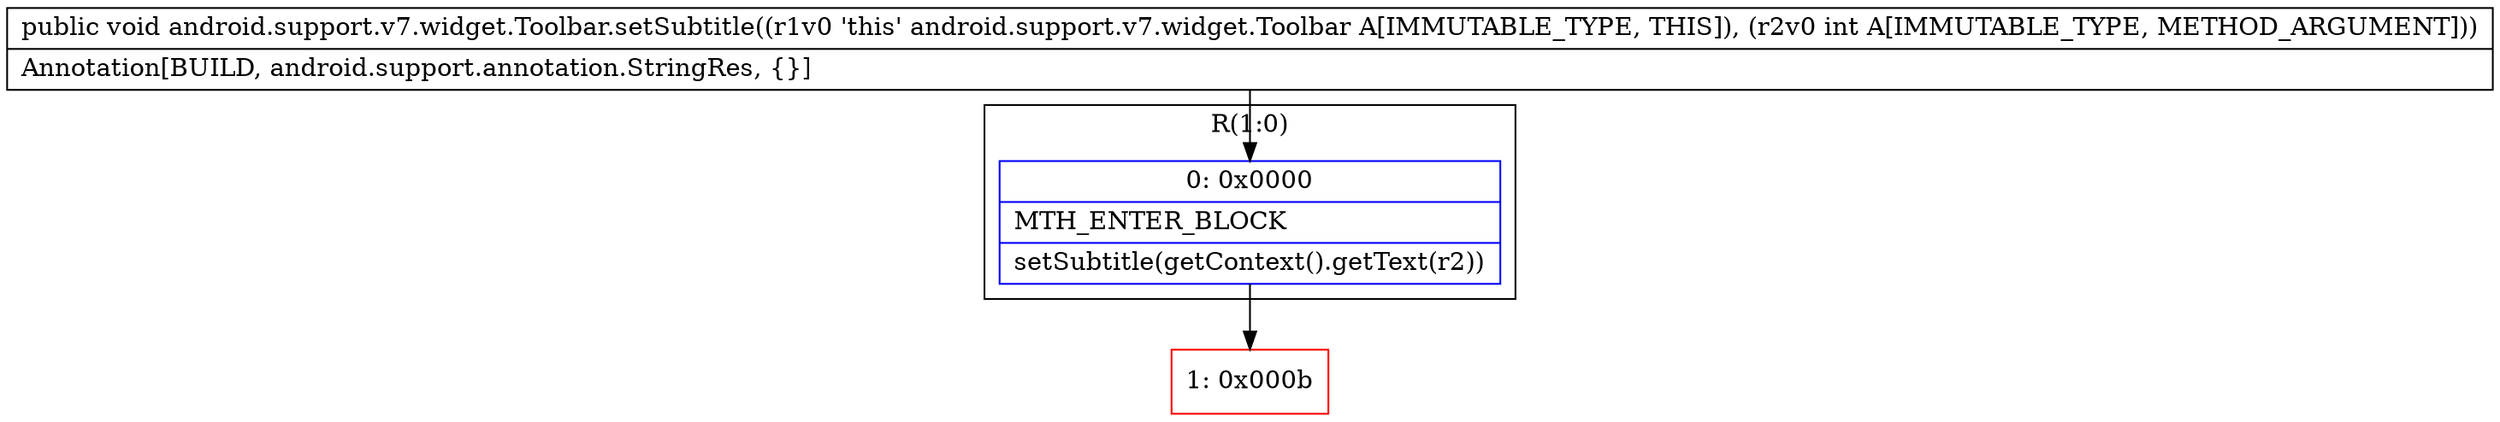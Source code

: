 digraph "CFG forandroid.support.v7.widget.Toolbar.setSubtitle(I)V" {
subgraph cluster_Region_775115939 {
label = "R(1:0)";
node [shape=record,color=blue];
Node_0 [shape=record,label="{0\:\ 0x0000|MTH_ENTER_BLOCK\l|setSubtitle(getContext().getText(r2))\l}"];
}
Node_1 [shape=record,color=red,label="{1\:\ 0x000b}"];
MethodNode[shape=record,label="{public void android.support.v7.widget.Toolbar.setSubtitle((r1v0 'this' android.support.v7.widget.Toolbar A[IMMUTABLE_TYPE, THIS]), (r2v0 int A[IMMUTABLE_TYPE, METHOD_ARGUMENT]))  | Annotation[BUILD, android.support.annotation.StringRes, \{\}]\l}"];
MethodNode -> Node_0;
Node_0 -> Node_1;
}

